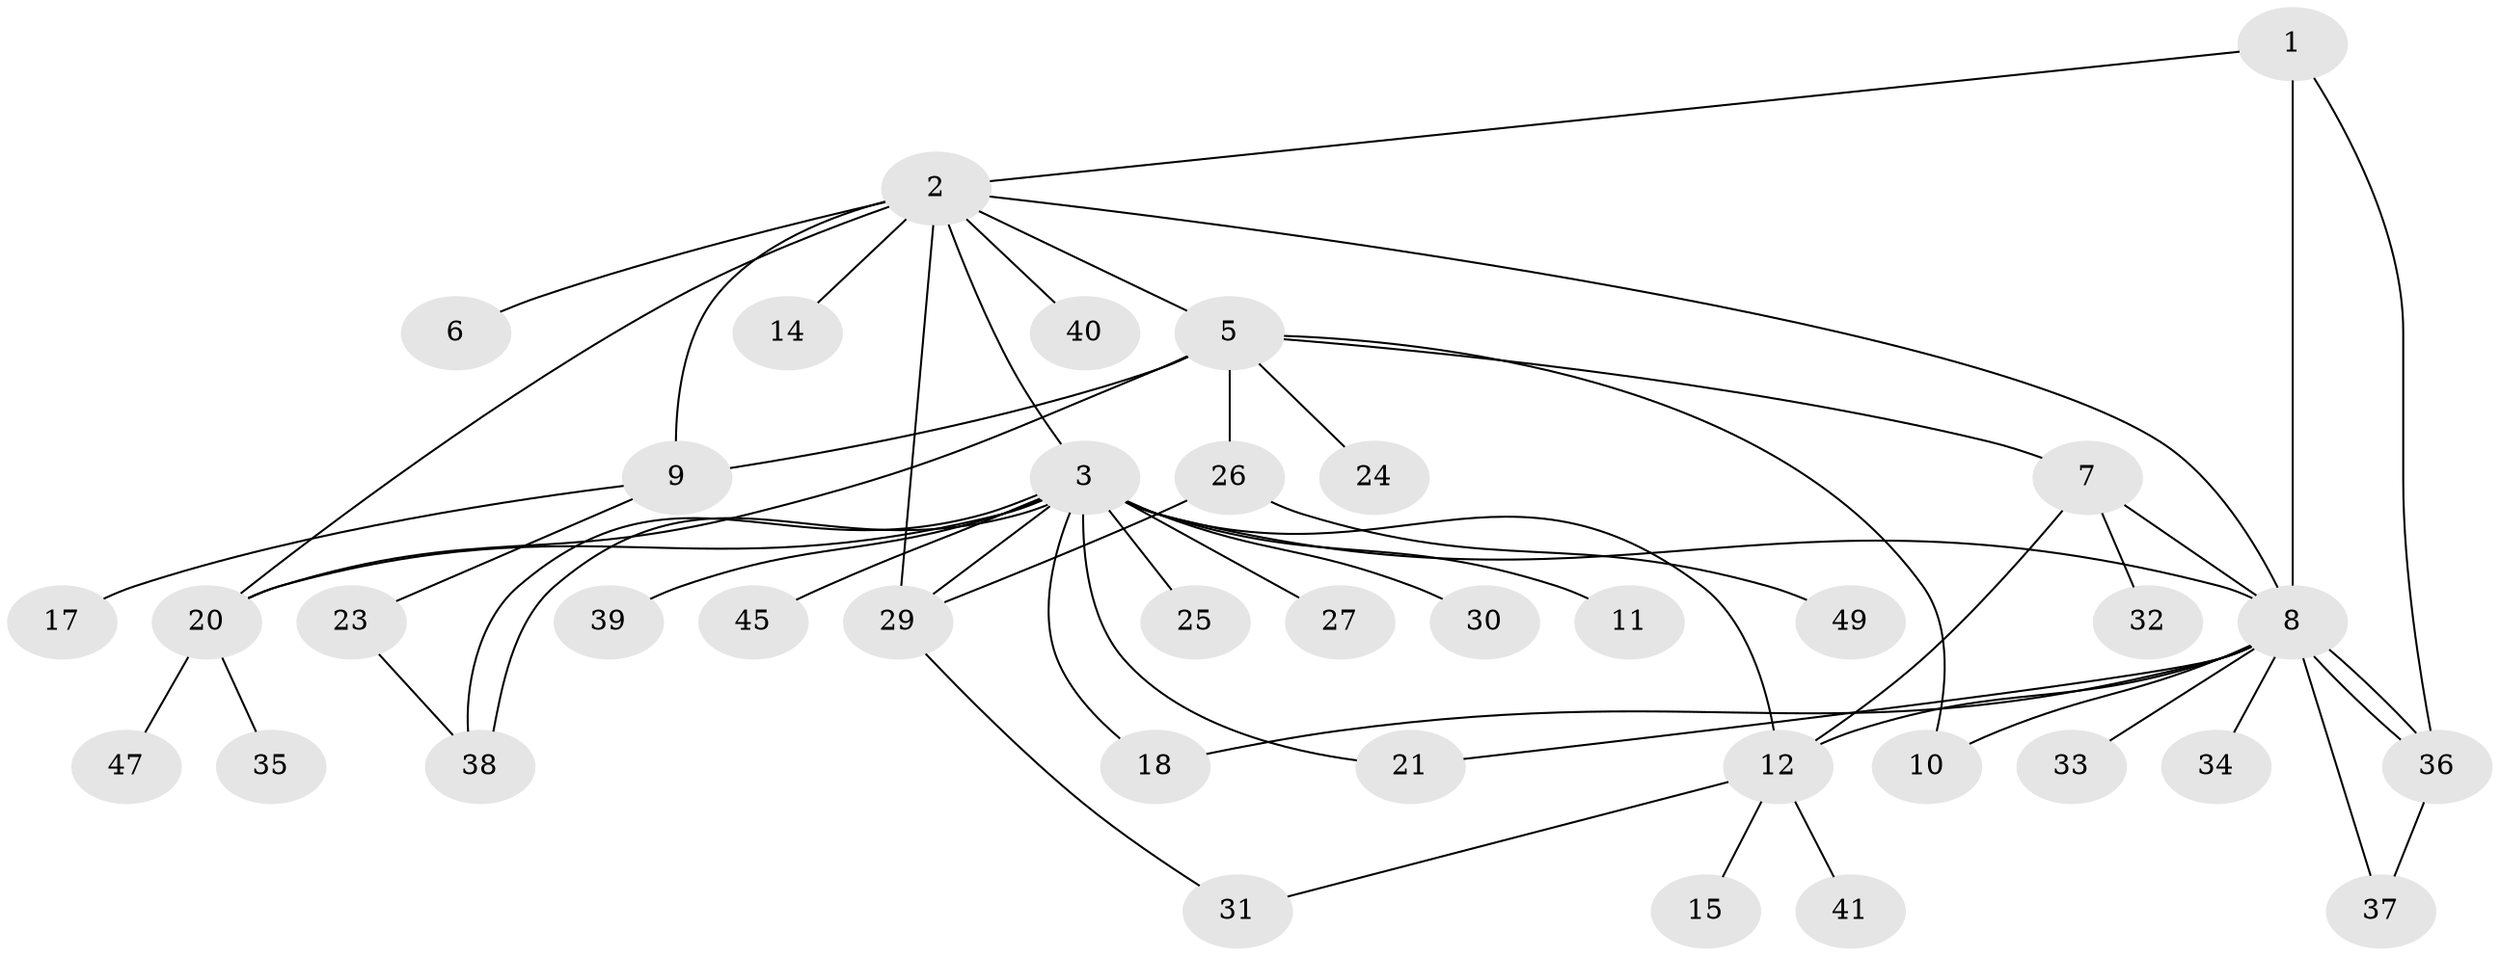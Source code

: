 // original degree distribution, {3: 0.12, 10: 0.02, 16: 0.02, 1: 0.54, 8: 0.02, 5: 0.02, 14: 0.02, 4: 0.1, 2: 0.12, 6: 0.02}
// Generated by graph-tools (version 1.1) at 2025/11/02/27/25 16:11:10]
// undirected, 38 vertices, 56 edges
graph export_dot {
graph [start="1"]
  node [color=gray90,style=filled];
  1;
  2 [super="+50"];
  3 [super="+4"];
  5 [super="+16"];
  6;
  7 [super="+13"];
  8 [super="+43"];
  9;
  10;
  11;
  12 [super="+19"];
  14;
  15;
  17;
  18;
  20 [super="+28"];
  21 [super="+22"];
  23 [super="+46"];
  24;
  25;
  26 [super="+44"];
  27;
  29;
  30;
  31 [super="+48"];
  32;
  33;
  34;
  35;
  36 [super="+42"];
  37;
  38;
  39;
  40;
  41;
  45;
  47;
  49;
  1 -- 2;
  1 -- 8;
  1 -- 36;
  2 -- 3;
  2 -- 5;
  2 -- 6;
  2 -- 8;
  2 -- 9;
  2 -- 14;
  2 -- 20;
  2 -- 40;
  2 -- 29;
  3 -- 8;
  3 -- 11;
  3 -- 18;
  3 -- 20;
  3 -- 21;
  3 -- 25;
  3 -- 27;
  3 -- 29;
  3 -- 30;
  3 -- 38;
  3 -- 38;
  3 -- 39;
  3 -- 45;
  3 -- 12;
  5 -- 7;
  5 -- 9;
  5 -- 10;
  5 -- 24;
  5 -- 26;
  5 -- 20;
  7 -- 8;
  7 -- 12;
  7 -- 32;
  8 -- 10;
  8 -- 12;
  8 -- 18;
  8 -- 21;
  8 -- 33;
  8 -- 34;
  8 -- 36;
  8 -- 36;
  8 -- 37;
  9 -- 17;
  9 -- 23;
  12 -- 15;
  12 -- 31;
  12 -- 41;
  20 -- 35;
  20 -- 47;
  23 -- 38;
  26 -- 29;
  26 -- 49;
  29 -- 31;
  36 -- 37;
}
